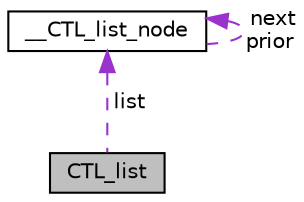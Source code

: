 digraph "CTL_list"
{
 // LATEX_PDF_SIZE
  edge [fontname="Helvetica",fontsize="10",labelfontname="Helvetica",labelfontsize="10"];
  node [fontname="Helvetica",fontsize="10",shape=record];
  Node1 [label="CTL_list",height=0.2,width=0.4,color="black", fillcolor="grey75", style="filled", fontcolor="black",tooltip="list"];
  Node2 -> Node1 [dir="back",color="darkorchid3",fontsize="10",style="dashed",label=" list" ,fontname="Helvetica"];
  Node2 [label="__CTL_list_node",height=0.2,width=0.4,color="black", fillcolor="white", style="filled",URL="$struct____CTL__list__node.html",tooltip=" "];
  Node2 -> Node2 [dir="back",color="darkorchid3",fontsize="10",style="dashed",label=" next\nprior" ,fontname="Helvetica"];
}
